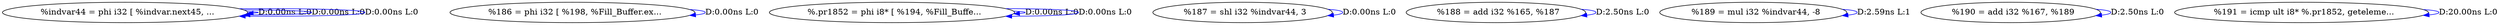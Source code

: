 digraph {
Node0x3071c30[label="  %indvar44 = phi i32 [ %indvar.next45, ..."];
Node0x3071c30 -> Node0x3071c30[label="D:0.00ns L:0",color=blue];
Node0x3071c30 -> Node0x3071c30[label="D:0.00ns L:0",color=blue];
Node0x3071c30 -> Node0x3071c30[label="D:0.00ns L:0",color=blue];
Node0x3071d10[label="  %186 = phi i32 [ %198, %Fill_Buffer.ex..."];
Node0x3071d10 -> Node0x3071d10[label="D:0.00ns L:0",color=blue];
Node0x3071df0[label="  %.pr1852 = phi i8* [ %194, %Fill_Buffe..."];
Node0x3071df0 -> Node0x3071df0[label="D:0.00ns L:0",color=blue];
Node0x3071df0 -> Node0x3071df0[label="D:0.00ns L:0",color=blue];
Node0x3071ed0[label="  %187 = shl i32 %indvar44, 3"];
Node0x3071ed0 -> Node0x3071ed0[label="D:0.00ns L:0",color=blue];
Node0x3071fb0[label="  %188 = add i32 %165, %187"];
Node0x3071fb0 -> Node0x3071fb0[label="D:2.50ns L:0",color=blue];
Node0x3072090[label="  %189 = mul i32 %indvar44, -8"];
Node0x3072090 -> Node0x3072090[label="D:2.59ns L:1",color=blue];
Node0x30721b0[label="  %190 = add i32 %167, %189"];
Node0x30721b0 -> Node0x30721b0[label="D:2.50ns L:0",color=blue];
Node0x3072290[label="  %191 = icmp ult i8* %.pr1852, geteleme..."];
Node0x3072290 -> Node0x3072290[label="D:20.00ns L:0",color=blue];
}
